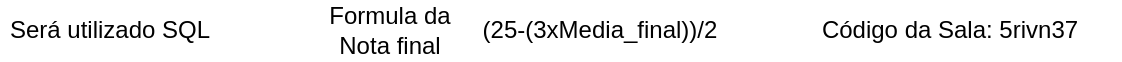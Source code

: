 <mxfile>
    <diagram id="fZDTkxkzDvwXHOTRbPk5" name="Página-1">
        <mxGraphModel dx="1066" dy="634" grid="1" gridSize="10" guides="1" tooltips="1" connect="1" arrows="1" fold="1" page="1" pageScale="1" pageWidth="827" pageHeight="1169" math="0" shadow="0">
            <root>
                <mxCell id="0"/>
                <mxCell id="1" parent="0"/>
                <mxCell id="3" value="Será utilizado SQL" style="text;strokeColor=none;align=center;fillColor=none;html=1;verticalAlign=middle;whiteSpace=wrap;rounded=0;" parent="1" vertex="1">
                    <mxGeometry x="30" y="20" width="110" height="30" as="geometry"/>
                </mxCell>
                <mxCell id="4" value="(25-(3xMedia_final))/2" style="text;strokeColor=none;align=center;fillColor=none;html=1;verticalAlign=middle;whiteSpace=wrap;rounded=0;" parent="1" vertex="1">
                    <mxGeometry x="260" y="20" width="140" height="30" as="geometry"/>
                </mxCell>
                <mxCell id="5" value="Formula da Nota final" style="text;strokeColor=none;align=center;fillColor=none;html=1;verticalAlign=middle;whiteSpace=wrap;rounded=0;" parent="1" vertex="1">
                    <mxGeometry x="180" y="20" width="90" height="30" as="geometry"/>
                </mxCell>
                <mxCell id="6" value="Código da Sala:&amp;nbsp;5rivn37" style="text;strokeColor=none;align=center;fillColor=none;html=1;verticalAlign=middle;whiteSpace=wrap;rounded=0;" parent="1" vertex="1">
                    <mxGeometry x="420" y="20" width="170" height="30" as="geometry"/>
                </mxCell>
            </root>
        </mxGraphModel>
    </diagram>
</mxfile>